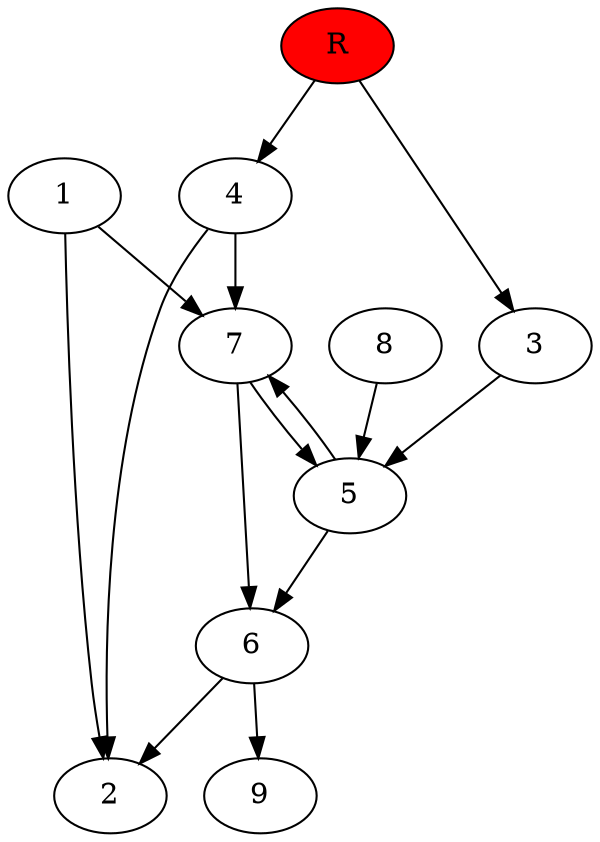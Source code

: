 digraph prb35709 {
	1
	2
	3
	4
	5
	6
	7
	8
	R [fillcolor="#ff0000" style=filled]
	1 -> 2
	1 -> 7
	3 -> 5
	4 -> 2
	4 -> 7
	5 -> 6
	5 -> 7
	6 -> 2
	6 -> 9
	7 -> 5
	7 -> 6
	8 -> 5
	R -> 3
	R -> 4
}
